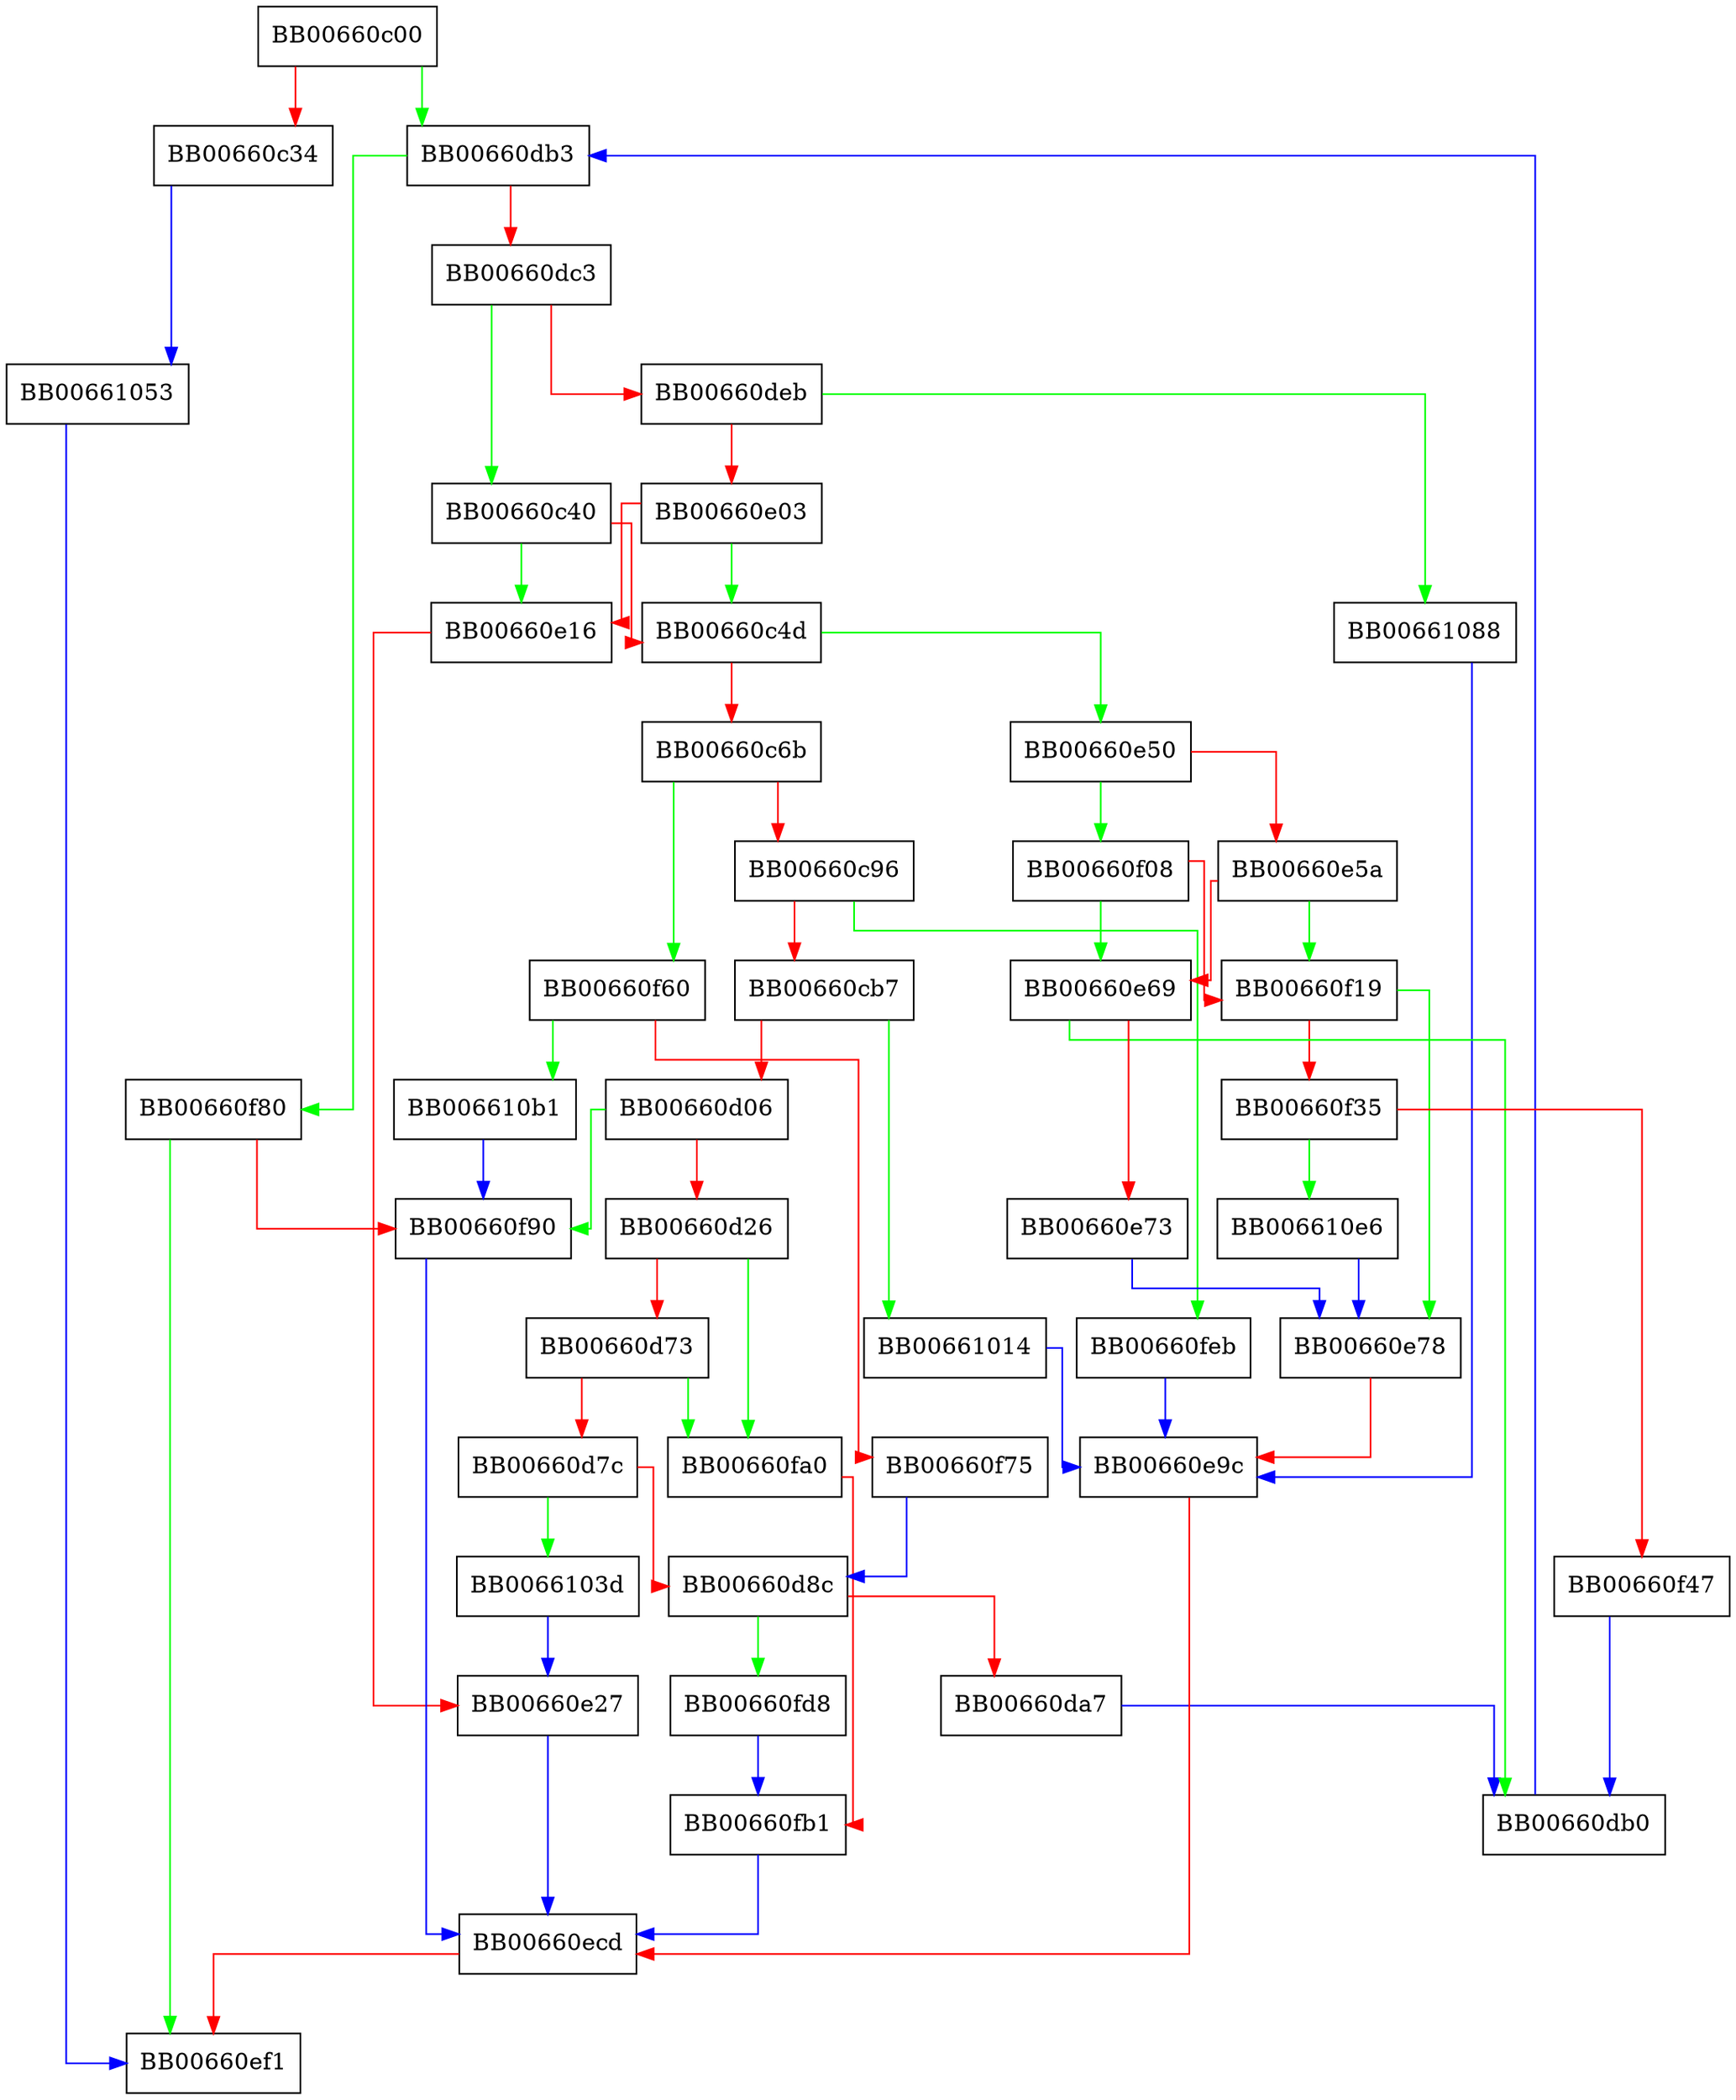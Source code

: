 digraph v2i_ASIdentifiers {
  node [shape="box"];
  graph [splines=ortho];
  BB00660c00 -> BB00660db3 [color="green"];
  BB00660c00 -> BB00660c34 [color="red"];
  BB00660c34 -> BB00661053 [color="blue"];
  BB00660c40 -> BB00660e16 [color="green"];
  BB00660c40 -> BB00660c4d [color="red"];
  BB00660c4d -> BB00660e50 [color="green"];
  BB00660c4d -> BB00660c6b [color="red"];
  BB00660c6b -> BB00660f60 [color="green"];
  BB00660c6b -> BB00660c96 [color="red"];
  BB00660c96 -> BB00660feb [color="green"];
  BB00660c96 -> BB00660cb7 [color="red"];
  BB00660cb7 -> BB00661014 [color="green"];
  BB00660cb7 -> BB00660d06 [color="red"];
  BB00660d06 -> BB00660f90 [color="green"];
  BB00660d06 -> BB00660d26 [color="red"];
  BB00660d26 -> BB00660fa0 [color="green"];
  BB00660d26 -> BB00660d73 [color="red"];
  BB00660d73 -> BB00660fa0 [color="green"];
  BB00660d73 -> BB00660d7c [color="red"];
  BB00660d7c -> BB0066103d [color="green"];
  BB00660d7c -> BB00660d8c [color="red"];
  BB00660d8c -> BB00660fd8 [color="green"];
  BB00660d8c -> BB00660da7 [color="red"];
  BB00660da7 -> BB00660db0 [color="blue"];
  BB00660db0 -> BB00660db3 [color="blue"];
  BB00660db3 -> BB00660f80 [color="green"];
  BB00660db3 -> BB00660dc3 [color="red"];
  BB00660dc3 -> BB00660c40 [color="green"];
  BB00660dc3 -> BB00660deb [color="red"];
  BB00660deb -> BB00661088 [color="green"];
  BB00660deb -> BB00660e03 [color="red"];
  BB00660e03 -> BB00660c4d [color="green"];
  BB00660e03 -> BB00660e16 [color="red"];
  BB00660e16 -> BB00660e27 [color="red"];
  BB00660e27 -> BB00660ecd [color="blue"];
  BB00660e50 -> BB00660f08 [color="green"];
  BB00660e50 -> BB00660e5a [color="red"];
  BB00660e5a -> BB00660f19 [color="green"];
  BB00660e5a -> BB00660e69 [color="red"];
  BB00660e69 -> BB00660db0 [color="green"];
  BB00660e69 -> BB00660e73 [color="red"];
  BB00660e73 -> BB00660e78 [color="blue"];
  BB00660e78 -> BB00660e9c [color="red"];
  BB00660e9c -> BB00660ecd [color="red"];
  BB00660ecd -> BB00660ef1 [color="red"];
  BB00660f08 -> BB00660e69 [color="green"];
  BB00660f08 -> BB00660f19 [color="red"];
  BB00660f19 -> BB00660e78 [color="green"];
  BB00660f19 -> BB00660f35 [color="red"];
  BB00660f35 -> BB006610e6 [color="green"];
  BB00660f35 -> BB00660f47 [color="red"];
  BB00660f47 -> BB00660db0 [color="blue"];
  BB00660f60 -> BB006610b1 [color="green"];
  BB00660f60 -> BB00660f75 [color="red"];
  BB00660f75 -> BB00660d8c [color="blue"];
  BB00660f80 -> BB00660ef1 [color="green"];
  BB00660f80 -> BB00660f90 [color="red"];
  BB00660f90 -> BB00660ecd [color="blue"];
  BB00660fa0 -> BB00660fb1 [color="red"];
  BB00660fb1 -> BB00660ecd [color="blue"];
  BB00660fd8 -> BB00660fb1 [color="blue"];
  BB00660feb -> BB00660e9c [color="blue"];
  BB00661014 -> BB00660e9c [color="blue"];
  BB0066103d -> BB00660e27 [color="blue"];
  BB00661053 -> BB00660ef1 [color="blue"];
  BB00661088 -> BB00660e9c [color="blue"];
  BB006610b1 -> BB00660f90 [color="blue"];
  BB006610e6 -> BB00660e78 [color="blue"];
}